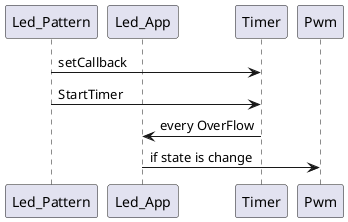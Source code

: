 @startuml


participant Led_Pattern
participant Led_App
participant Timer
participant Pwm


Led_Pattern  -> Timer    : setCallback
Led_Pattern  -> Timer    : StartTimer
Timer        -> Led_App  : every OverFlow
Led_App      -> Pwm      : if state is change


@enduml